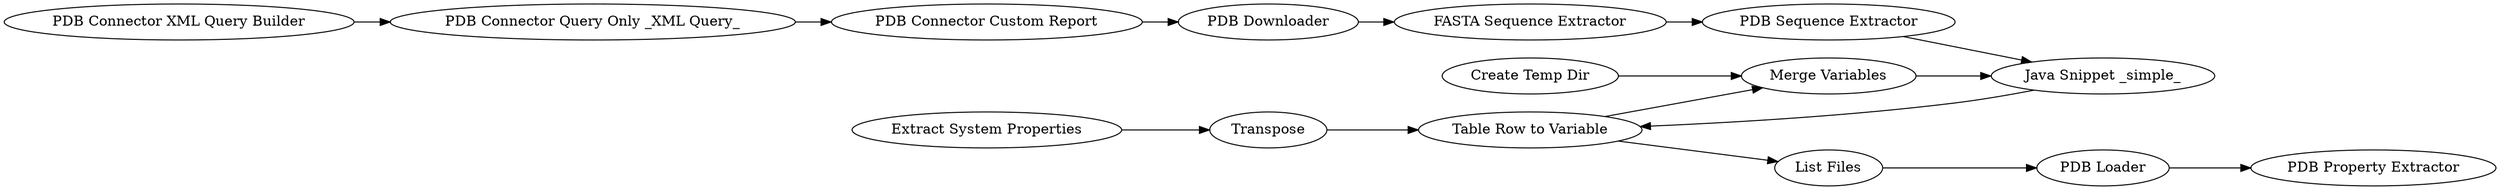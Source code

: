 digraph {
	9 -> 7
	13 -> 10
	5 -> 8
	20 -> 13
	8 -> 9
	11 -> 19
	7 -> 4
	15 -> 16
	9 -> 20
	18 -> 17
	19 -> 4
	2 -> 7
	16 -> 18
	17 -> 11
	4 -> 9
	5 [label="Extract System Properties"]
	16 [label="PDB Connector Query Only _XML Query_"]
	20 [label="List Files"]
	13 [label="PDB Loader"]
	7 [label="Merge Variables"]
	9 [label="Table Row to Variable"]
	11 [label="FASTA Sequence Extractor"]
	4 [label="Java Snippet _simple_"]
	18 [label="PDB Connector Custom Report"]
	10 [label="PDB Property Extractor"]
	8 [label=Transpose]
	15 [label="PDB Connector XML Query Builder"]
	17 [label="PDB Downloader"]
	2 [label="Create Temp Dir"]
	19 [label="PDB Sequence Extractor"]
	rankdir=LR
}

